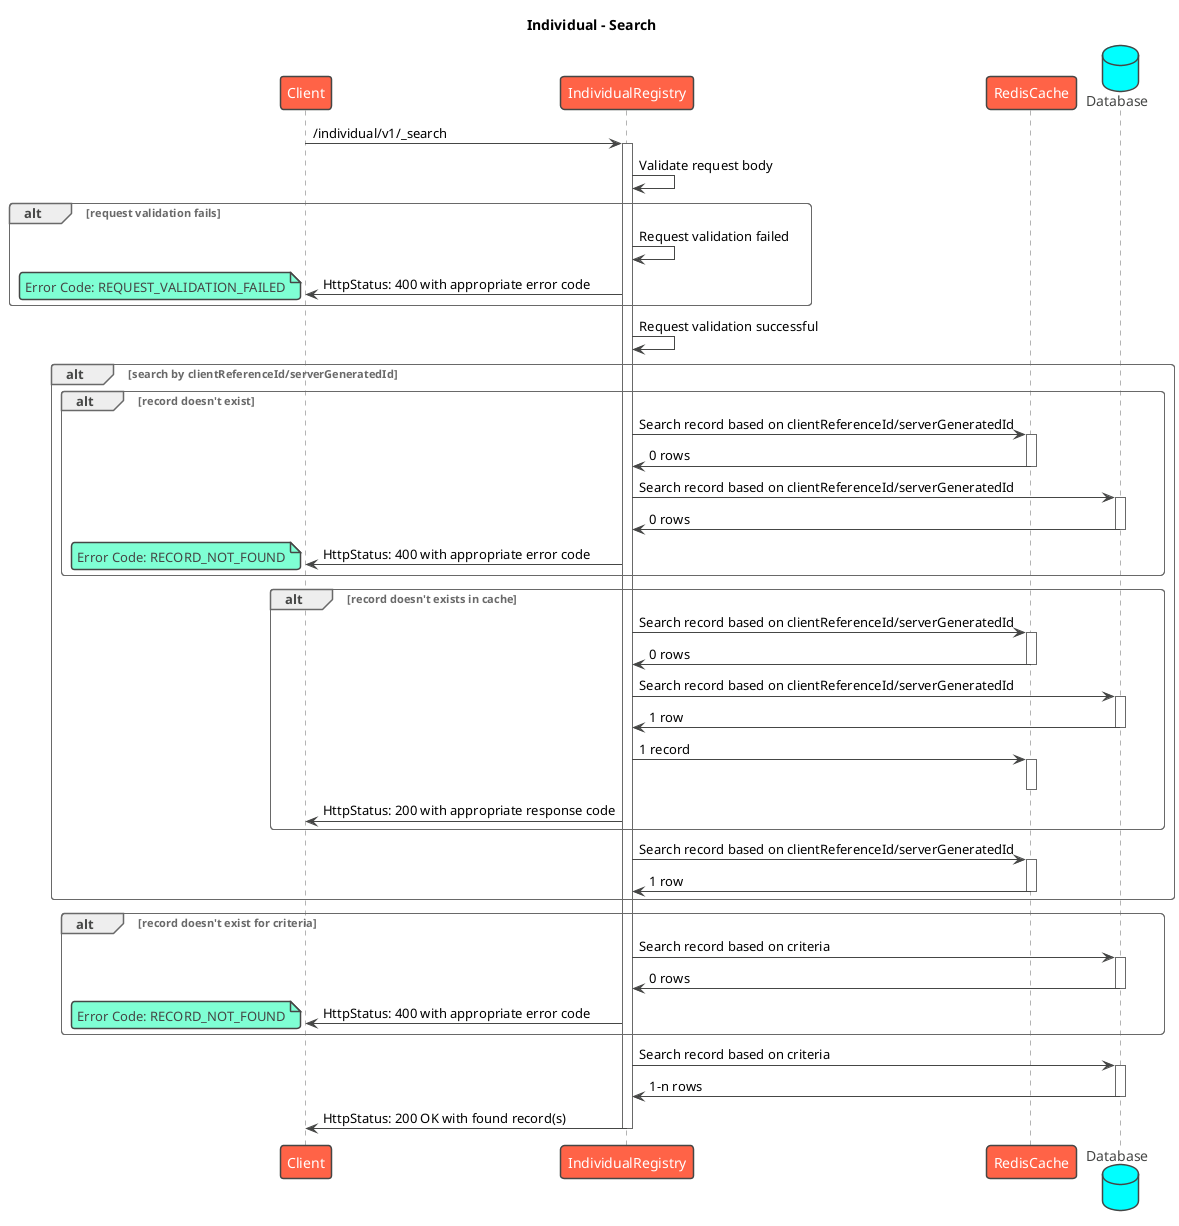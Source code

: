 @startuml
title Individual - Search
!theme vibrant
participant Client as c
participant IndividualRegistry as s
participant RedisCache as rc
database Database as db
c -> s : /individual/v1/_search
activate s
s -> s: Validate request body
alt request validation fails
    s -> s: Request validation failed
    s -> c: HttpStatus: 400 with appropriate error code
    note left
      Error Code: REQUEST_VALIDATION_FAILED
    end note
end
s -> s: Request validation successful
alt search by clientReferenceId/serverGeneratedId
    alt record doesn't exist
        s -> rc: Search record based on clientReferenceId/serverGeneratedId
        activate rc
        rc -> s: 0 rows
        deactivate rc
        s -> db: Search record based on clientReferenceId/serverGeneratedId
        activate db
        db -> s: 0 rows
        deactivate db
        s -> c: HttpStatus: 400 with appropriate error code
        note left
          Error Code: RECORD_NOT_FOUND
        end note
    end
    alt record doesn't exists in cache
        s -> rc: Search record based on clientReferenceId/serverGeneratedId
        activate rc
        rc -> s: 0 rows
        deactivate rc
        s -> db: Search record based on clientReferenceId/serverGeneratedId
        activate db
        db -> s: 1 row
        deactivate db
        s -> rc: 1 record
        activate rc
        deactivate rc
        s -> c: HttpStatus: 200 with appropriate response code
    end
s -> rc: Search record based on clientReferenceId/serverGeneratedId
activate rc
rc -> s: 1 row
deactivate rc
end
alt record doesn't exist for criteria
    s -> db: Search record based on criteria
    activate db
    db -> s: 0 rows
    deactivate db
    s -> c: HttpStatus: 400 with appropriate error code
    note left
      Error Code: RECORD_NOT_FOUND
    end note
end
s -> db: Search record based on criteria
activate db
db -> s: 1-n rows
deactivate db
s -> c: HttpStatus: 200 OK with found record(s)
deactivate s
@enduml